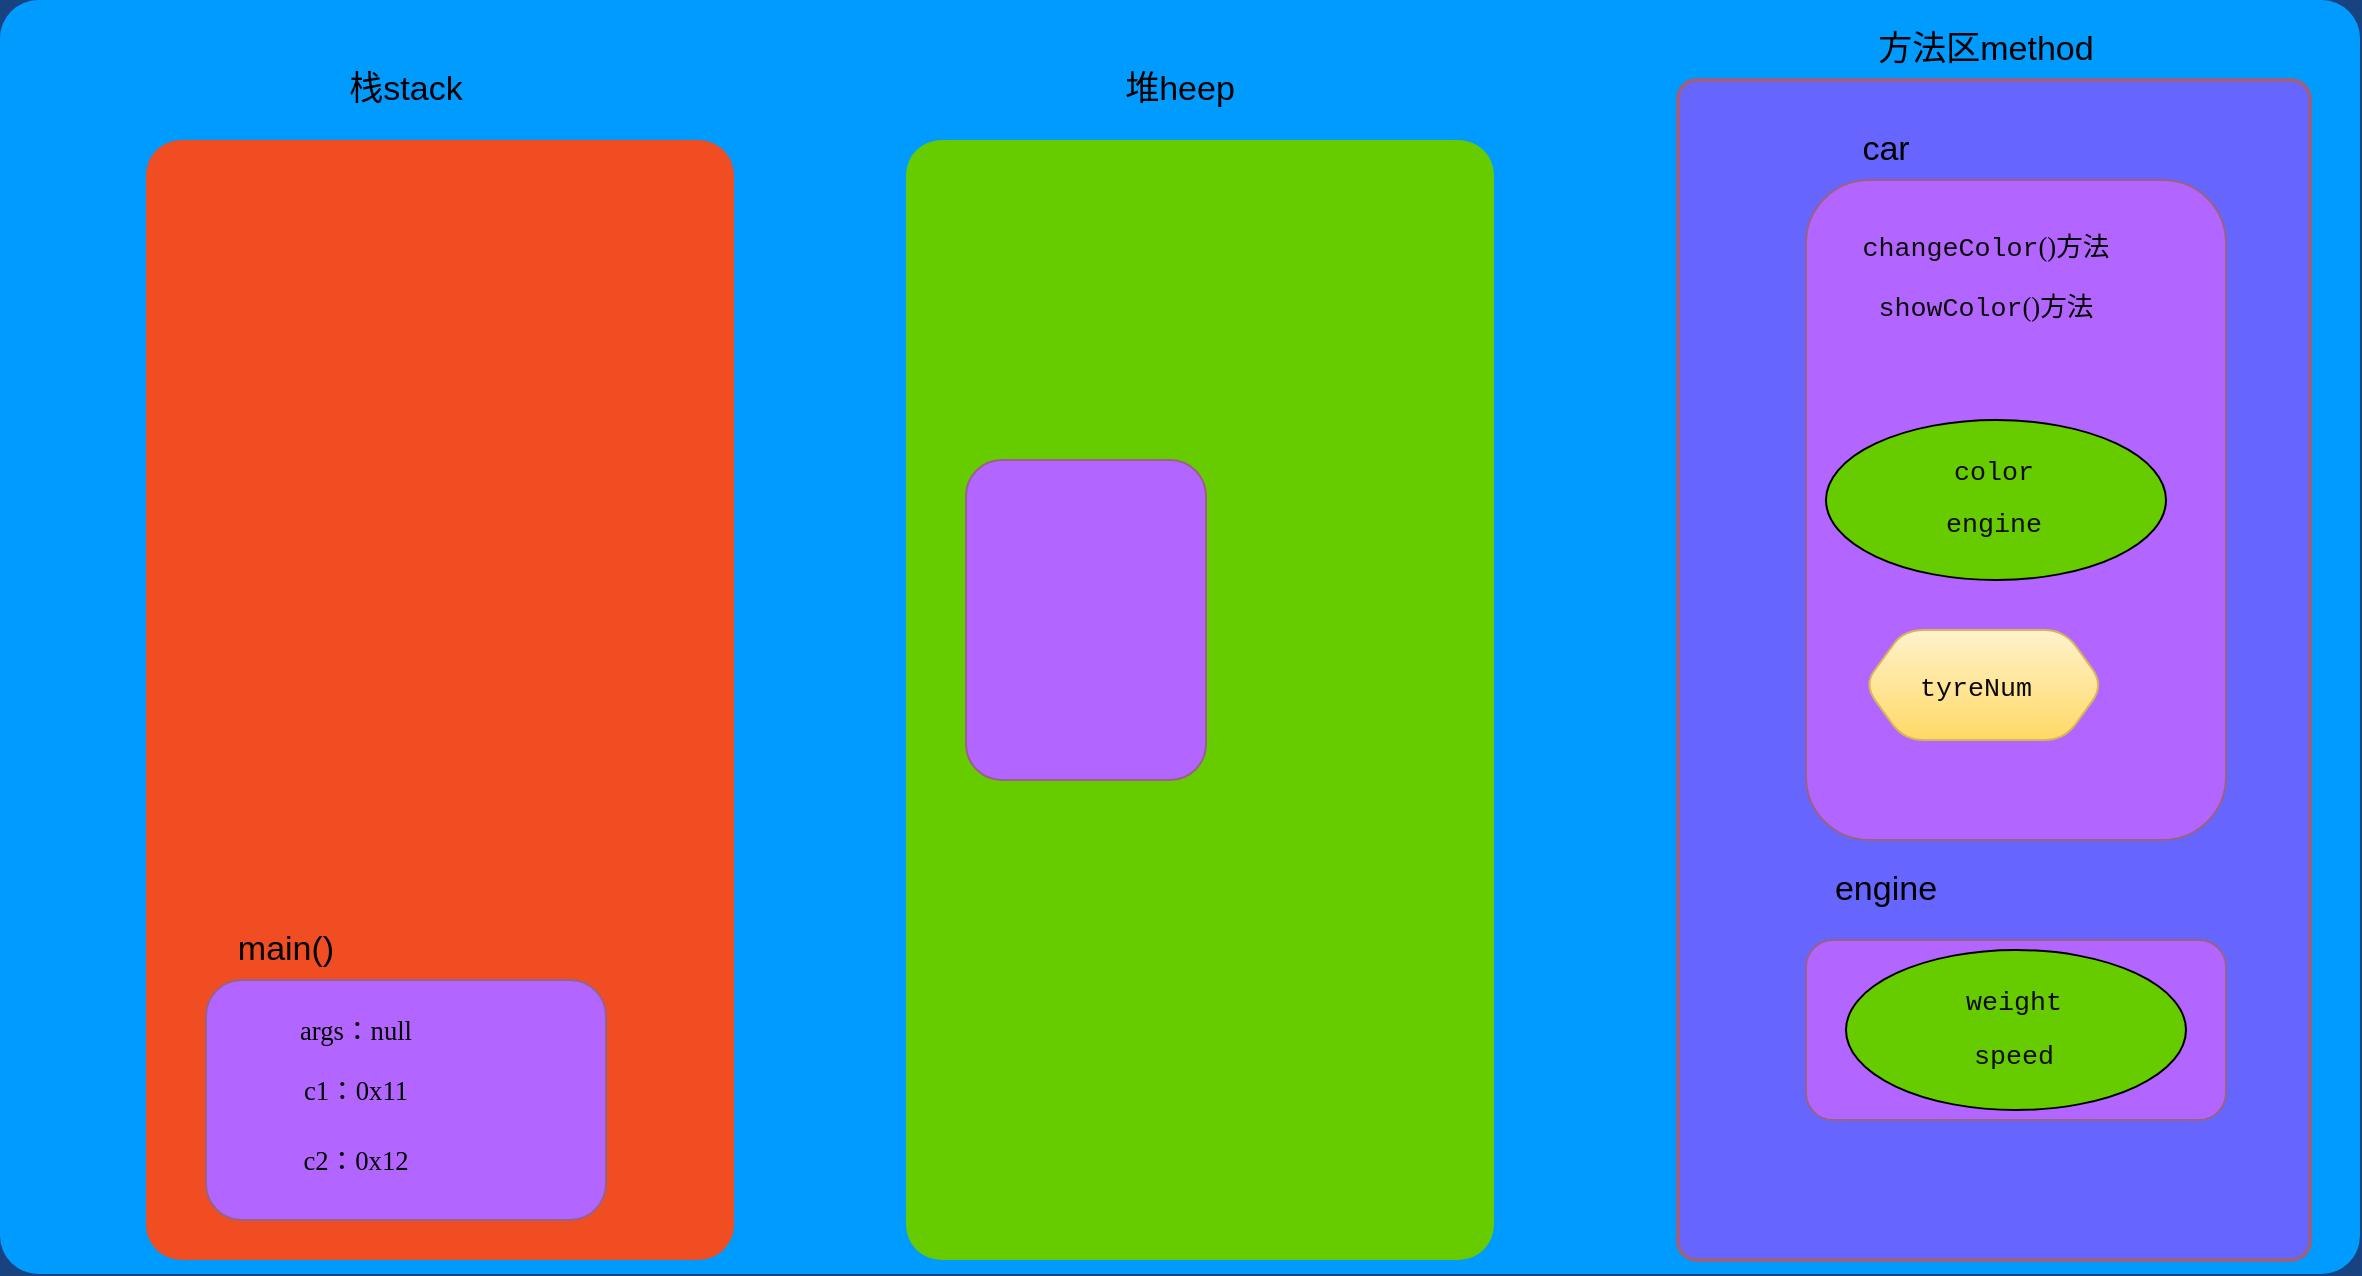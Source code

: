 <mxfile version="17.4.0" type="github">
  <diagram name="Page-1" id="7a6c530e-6e37-e111-ec74-82921da8cc10">
    <mxGraphModel dx="1240" dy="657" grid="1" gridSize="10" guides="1" tooltips="1" connect="1" arrows="1" fold="1" page="1" pageScale="1.5" pageWidth="1169" pageHeight="826" background="#184380" math="0" shadow="0">
      <root>
        <mxCell id="0" style=";html=1;" />
        <mxCell id="1" style=";html=1;" parent="0" />
        <mxCell id="23046e2b9bb16c14-116" value="" style="whiteSpace=wrap;html=1;rounded=1;shadow=0;strokeColor=none;strokeWidth=2;fillColor=#009BFF;fontSize=20;fontColor=#FFFFFF;align=center;arcSize=3;verticalAlign=top;spacingTop=4;" parent="1" vertex="1">
          <mxGeometry x="287" y="130" width="1180" height="637" as="geometry" />
        </mxCell>
        <mxCell id="23046e2b9bb16c14-64" value="" style="rounded=1;whiteSpace=wrap;html=1;shadow=0;strokeWidth=2;fillColor=#6666FF;fontSize=12;align=center;strokeColor=#996185;arcSize=3;verticalAlign=top;gradientColor=none;" parent="1" vertex="1">
          <mxGeometry x="1126" y="170" width="316" height="590" as="geometry" />
        </mxCell>
        <mxCell id="23046e2b9bb16c14-28" value="" style="rounded=1;whiteSpace=wrap;html=1;shadow=0;strokeWidth=2;fillColor=#F04D22;fontSize=12;fontColor=#FFFFFF;align=center;strokeColor=none;arcSize=6;verticalAlign=top;" parent="1" vertex="1">
          <mxGeometry x="360" y="200" width="294" height="560" as="geometry" />
        </mxCell>
        <mxCell id="rh2e__Qxw752L9CsaWxn-1" value="" style="rounded=1;whiteSpace=wrap;html=1;shadow=0;strokeWidth=2;fillColor=#66CC00;fontSize=12;fontColor=#FFFFFF;align=center;strokeColor=none;arcSize=6;verticalAlign=top;" vertex="1" parent="1">
          <mxGeometry x="740" y="200" width="294" height="560" as="geometry" />
        </mxCell>
        <object label="" id="rh2e__Qxw752L9CsaWxn-4">
          <mxCell style="rounded=1;whiteSpace=wrap;html=1;fillColor=#B266FF;gradientColor=none;strokeColor=#996185;" vertex="1" parent="1">
            <mxGeometry x="390" y="620" width="200" height="120" as="geometry" />
          </mxCell>
        </object>
        <mxCell id="rh2e__Qxw752L9CsaWxn-5" value="main()" style="text;html=1;strokeColor=none;fillColor=none;align=center;verticalAlign=middle;whiteSpace=wrap;rounded=0;fontSize=17;" vertex="1" parent="1">
          <mxGeometry x="400" y="590" width="60" height="30" as="geometry" />
        </mxCell>
        <mxCell id="rh2e__Qxw752L9CsaWxn-6" value="栈stack" style="text;html=1;strokeColor=none;fillColor=none;align=center;verticalAlign=middle;whiteSpace=wrap;rounded=0;strokeWidth=5;fontSize=17;" vertex="1" parent="1">
          <mxGeometry x="460" y="160" width="60" height="30" as="geometry" />
        </mxCell>
        <mxCell id="rh2e__Qxw752L9CsaWxn-13" value="&lt;p class=&quot;MsoNormal&quot;&gt;&lt;span style=&quot;font-size: 10pt&quot;&gt;c1：0x11&lt;/span&gt;&lt;/p&gt;" style="text;html=1;strokeColor=none;fillColor=none;align=center;verticalAlign=middle;whiteSpace=wrap;rounded=0;fontSize=17;fontFamily=Comic Sans MS;" vertex="1" parent="1">
          <mxGeometry x="410" y="660" width="110" height="30" as="geometry" />
        </mxCell>
        <mxCell id="rh2e__Qxw752L9CsaWxn-14" value="&lt;p class=&quot;MsoNormal&quot;&gt;&lt;span style=&quot;font-size: 10pt&quot;&gt;c2：0x12&lt;/span&gt;&lt;/p&gt;" style="text;html=1;strokeColor=none;fillColor=none;align=center;verticalAlign=middle;whiteSpace=wrap;rounded=0;fontSize=17;fontFamily=Comic Sans MS;" vertex="1" parent="1">
          <mxGeometry x="410" y="695" width="110" height="30" as="geometry" />
        </mxCell>
        <mxCell id="rh2e__Qxw752L9CsaWxn-15" value="&lt;p class=&quot;MsoNormal&quot;&gt;&lt;span style=&quot;font-size: 10pt&quot;&gt;args：null&lt;/span&gt;&lt;/p&gt;" style="text;html=1;strokeColor=none;fillColor=none;align=center;verticalAlign=middle;whiteSpace=wrap;rounded=0;fontSize=17;fontFamily=Comic Sans MS;" vertex="1" parent="1">
          <mxGeometry x="410" y="630" width="110" height="30" as="geometry" />
        </mxCell>
        <mxCell id="rh2e__Qxw752L9CsaWxn-16" value="堆heep" style="text;html=1;strokeColor=none;fillColor=none;align=center;verticalAlign=middle;whiteSpace=wrap;rounded=0;strokeWidth=5;fontSize=17;" vertex="1" parent="1">
          <mxGeometry x="847" y="160" width="60" height="30" as="geometry" />
        </mxCell>
        <mxCell id="rh2e__Qxw752L9CsaWxn-17" value="方法区method" style="text;html=1;strokeColor=none;fillColor=none;align=center;verticalAlign=middle;whiteSpace=wrap;rounded=0;strokeWidth=5;fontSize=17;" vertex="1" parent="1">
          <mxGeometry x="1219" y="140" width="122" height="30" as="geometry" />
        </mxCell>
        <mxCell id="rh2e__Qxw752L9CsaWxn-18" value="" style="rounded=1;whiteSpace=wrap;html=1;fontFamily=Comic Sans MS;fontSize=12;strokeColor=#996185;fillColor=#B266FF;gradientColor=none;" vertex="1" parent="1">
          <mxGeometry x="1190" y="220" width="210" height="330" as="geometry" />
        </mxCell>
        <mxCell id="rh2e__Qxw752L9CsaWxn-19" value="car" style="text;html=1;strokeColor=none;fillColor=none;align=center;verticalAlign=middle;whiteSpace=wrap;rounded=0;fontSize=17;" vertex="1" parent="1">
          <mxGeometry x="1200" y="190" width="60" height="30" as="geometry" />
        </mxCell>
        <mxCell id="rh2e__Qxw752L9CsaWxn-20" value="" style="rounded=1;whiteSpace=wrap;html=1;fontFamily=Comic Sans MS;fontSize=12;strokeColor=#996185;fillColor=#B266FF;gradientColor=none;gradientDirection=north;" vertex="1" parent="1">
          <mxGeometry x="770" y="360" width="120" height="160" as="geometry" />
        </mxCell>
        <mxCell id="rh2e__Qxw752L9CsaWxn-21" value="" style="rounded=1;whiteSpace=wrap;html=1;fontFamily=Comic Sans MS;fontSize=12;strokeColor=#996185;fillColor=#B266FF;gradientColor=none;" vertex="1" parent="1">
          <mxGeometry x="1190" y="600" width="210" height="90" as="geometry" />
        </mxCell>
        <mxCell id="rh2e__Qxw752L9CsaWxn-22" value="engine" style="text;html=1;strokeColor=none;fillColor=none;align=center;verticalAlign=middle;whiteSpace=wrap;rounded=0;fontSize=17;" vertex="1" parent="1">
          <mxGeometry x="1200" y="560" width="60" height="30" as="geometry" />
        </mxCell>
        <mxCell id="rh2e__Qxw752L9CsaWxn-23" value="&lt;p class=&quot;MsoNormal&quot;&gt;&lt;span style=&quot;color: rgb(12 , 12 , 12) ; font-family: &amp;#34;courier new&amp;#34; ; font-size: 10pt&quot;&gt;changeColor&lt;/span&gt;&lt;span style=&quot;font-size: 10pt&quot;&gt;()方法&lt;/span&gt;&lt;/p&gt;" style="text;html=1;strokeColor=none;fillColor=none;align=center;verticalAlign=middle;whiteSpace=wrap;rounded=0;fontSize=17;fontFamily=Comic Sans MS;" vertex="1" parent="1">
          <mxGeometry x="1200" y="238" width="160" height="30" as="geometry" />
        </mxCell>
        <mxCell id="rh2e__Qxw752L9CsaWxn-24" value="&lt;p class=&quot;MsoNormal&quot;&gt;&lt;span style=&quot;color: rgb(12 , 12 , 12) ; font-family: &amp;#34;courier new&amp;#34; ; font-size: 10pt&quot;&gt;showColor&lt;/span&gt;&lt;span style=&quot;font-size: 10pt&quot;&gt;()方法&lt;/span&gt;&lt;/p&gt;" style="text;html=1;strokeColor=none;fillColor=none;align=center;verticalAlign=middle;whiteSpace=wrap;rounded=0;fontSize=17;fontFamily=Comic Sans MS;" vertex="1" parent="1">
          <mxGeometry x="1200" y="268" width="160" height="30" as="geometry" />
        </mxCell>
        <mxCell id="rh2e__Qxw752L9CsaWxn-27" value="" style="ellipse;whiteSpace=wrap;html=1;rounded=1;fontFamily=Comic Sans MS;fontSize=12;fontColor=#000000;strokeColor=default;fillColor=#66CC00;" vertex="1" parent="1">
          <mxGeometry x="1200" y="340" width="170" height="80" as="geometry" />
        </mxCell>
        <mxCell id="rh2e__Qxw752L9CsaWxn-28" value="&lt;p class=&quot;MsoNormal&quot;&gt;&lt;span style=&quot;font-family: &amp;#34;courier new&amp;#34; ; color: rgb(12 , 12 , 12) ; font-size: 10.0pt&quot;&gt;color&lt;/span&gt;&lt;/p&gt;" style="text;html=1;strokeColor=none;fillColor=none;align=center;verticalAlign=middle;whiteSpace=wrap;rounded=0;fontSize=17;fontFamily=Comic Sans MS;" vertex="1" parent="1">
          <mxGeometry x="1204" y="350" width="160" height="30" as="geometry" />
        </mxCell>
        <mxCell id="rh2e__Qxw752L9CsaWxn-29" value="&lt;p class=&quot;MsoNormal&quot;&gt;&lt;span style=&quot;font-family: &amp;#34;courier new&amp;#34; ; color: rgb(12 , 12 , 12) ; font-size: 10.0pt&quot;&gt;engine&lt;/span&gt;&lt;/p&gt;" style="text;html=1;strokeColor=none;fillColor=none;align=center;verticalAlign=middle;whiteSpace=wrap;rounded=0;fontSize=17;fontFamily=Comic Sans MS;" vertex="1" parent="1">
          <mxGeometry x="1204" y="376" width="160" height="30" as="geometry" />
        </mxCell>
        <mxCell id="rh2e__Qxw752L9CsaWxn-30" value="" style="shape=hexagon;perimeter=hexagonPerimeter2;whiteSpace=wrap;html=1;fixedSize=1;rounded=1;fontFamily=Comic Sans MS;fontSize=12;strokeColor=#d6b656;fillColor=#fff2cc;gradientColor=#ffd966;" vertex="1" parent="1">
          <mxGeometry x="1219" y="445" width="120" height="55" as="geometry" />
        </mxCell>
        <mxCell id="rh2e__Qxw752L9CsaWxn-31" value="&lt;p class=&quot;MsoNormal&quot;&gt;&lt;span style=&quot;font-family: &amp;#34;courier new&amp;#34; ; color: rgb(12 , 12 , 12) ; font-size: 10.0pt&quot;&gt;tyreNum&amp;nbsp;&lt;/span&gt;&lt;/p&gt;" style="text;html=1;strokeColor=none;fillColor=none;align=center;verticalAlign=middle;whiteSpace=wrap;rounded=0;fontSize=17;fontFamily=Comic Sans MS;" vertex="1" parent="1">
          <mxGeometry x="1199" y="457.5" width="160" height="30" as="geometry" />
        </mxCell>
        <mxCell id="rh2e__Qxw752L9CsaWxn-32" value="" style="ellipse;whiteSpace=wrap;html=1;rounded=1;fontFamily=Comic Sans MS;fontSize=12;fontColor=#000000;strokeColor=default;fillColor=#66CC00;" vertex="1" parent="1">
          <mxGeometry x="1210" y="605" width="170" height="80" as="geometry" />
        </mxCell>
        <mxCell id="rh2e__Qxw752L9CsaWxn-33" value="&lt;p class=&quot;MsoNormal&quot;&gt;&lt;span style=&quot;font-family: &amp;#34;courier new&amp;#34; ; color: rgb(12 , 12 , 12) ; font-size: 10.0pt&quot;&gt;weight&lt;/span&gt;&lt;/p&gt;" style="text;html=1;strokeColor=none;fillColor=none;align=center;verticalAlign=middle;whiteSpace=wrap;rounded=0;fontSize=17;fontFamily=Comic Sans MS;" vertex="1" parent="1">
          <mxGeometry x="1214" y="615" width="160" height="30" as="geometry" />
        </mxCell>
        <mxCell id="rh2e__Qxw752L9CsaWxn-34" value="&lt;p class=&quot;MsoNormal&quot;&gt;&lt;span style=&quot;font-family: &amp;#34;courier new&amp;#34; ; color: rgb(12 , 12 , 12) ; font-size: 10.0pt&quot;&gt;speed&lt;/span&gt;&lt;/p&gt;" style="text;html=1;strokeColor=none;fillColor=none;align=center;verticalAlign=middle;whiteSpace=wrap;rounded=0;fontSize=17;fontFamily=Comic Sans MS;" vertex="1" parent="1">
          <mxGeometry x="1214" y="642" width="160" height="30" as="geometry" />
        </mxCell>
      </root>
    </mxGraphModel>
  </diagram>
</mxfile>
